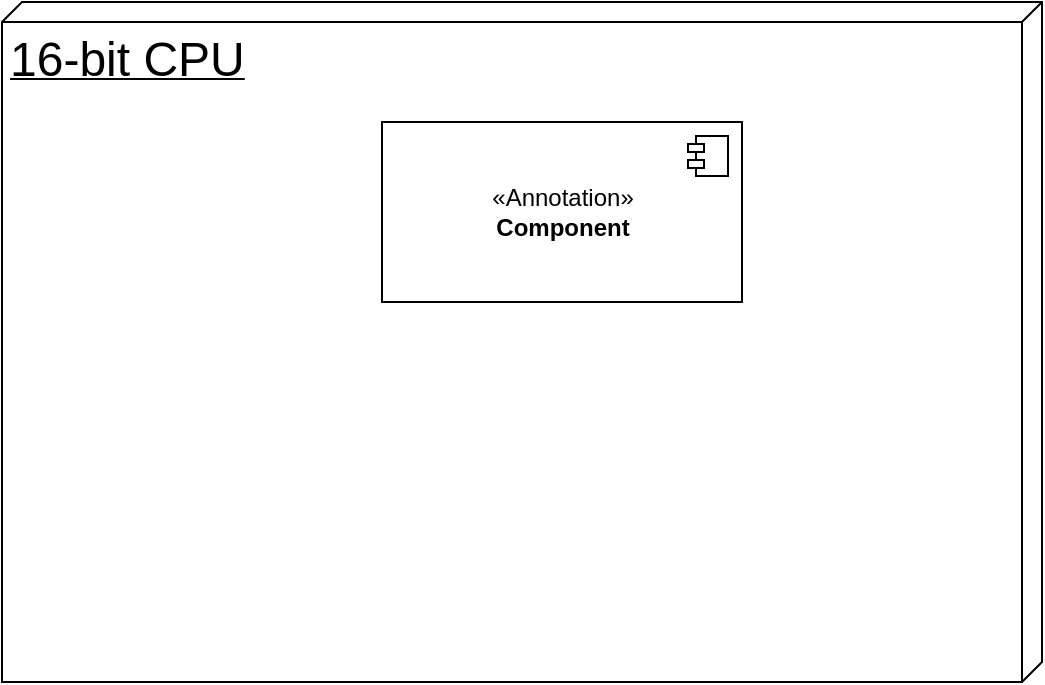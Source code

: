 <mxfile version="13.7.9" type="device"><diagram id="R2lEEEUBdFMjLlhIrx00" name="Page-1"><mxGraphModel dx="1326" dy="806" grid="1" gridSize="10" guides="1" tooltips="1" connect="1" arrows="1" fold="1" page="1" pageScale="1" pageWidth="850" pageHeight="1100" math="0" shadow="0" extFonts="Permanent Marker^https://fonts.googleapis.com/css?family=Permanent+Marker"><root><mxCell id="0"/><mxCell id="1" parent="0"/><mxCell id="z2t-S06HYmxvMTpgiW2p-3" value="&lt;font style=&quot;font-size: 24px&quot;&gt;16-bit CPU&lt;/font&gt;" style="verticalAlign=top;align=left;spacingTop=8;spacingLeft=2;spacingRight=12;shape=cube;size=10;direction=south;fontStyle=4;html=1;" vertex="1" parent="1"><mxGeometry x="120" y="40" width="520" height="340" as="geometry"/></mxCell><mxCell id="z2t-S06HYmxvMTpgiW2p-4" value="&amp;laquo;Annotation&amp;raquo;&lt;br/&gt;&lt;b&gt;Component&lt;/b&gt;" style="html=1;dropTarget=0;" vertex="1" parent="1"><mxGeometry x="310" y="100" width="180" height="90" as="geometry"/></mxCell><mxCell id="z2t-S06HYmxvMTpgiW2p-5" value="" style="shape=module;jettyWidth=8;jettyHeight=4;" vertex="1" parent="z2t-S06HYmxvMTpgiW2p-4"><mxGeometry x="1" width="20" height="20" relative="1" as="geometry"><mxPoint x="-27" y="7" as="offset"/></mxGeometry></mxCell></root></mxGraphModel></diagram></mxfile>
